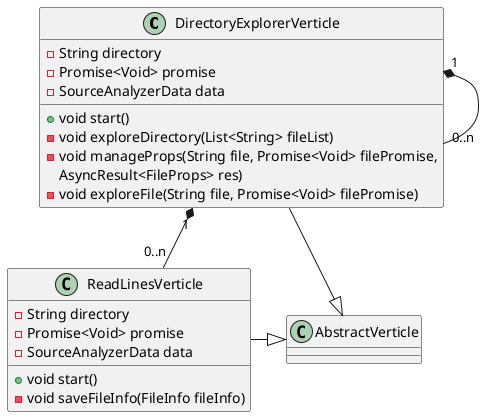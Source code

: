 @startuml

class DirectoryExplorerVerticle {
    {field} - String directory
    - Promise<Void> promise
    - SourceAnalyzerData data
    + void start()
    - void exploreDirectory(List<String> fileList)
    - void manageProps(String file, Promise<Void> filePromise,
     AsyncResult<FileProps> res)
    - void exploreFile(String file, Promise<Void> filePromise)
}

class ReadLinesVerticle {
    {field} - String directory
    - Promise<Void> promise
    - SourceAnalyzerData data
    + void start()
    - void saveFileInfo(FileInfo fileInfo)
}


DirectoryExplorerVerticle "1" *-- "0..n" DirectoryExplorerVerticle

DirectoryExplorerVerticle "1" *-- "0..n" ReadLinesVerticle

DirectoryExplorerVerticle --|> AbstractVerticle
ReadLinesVerticle -|> AbstractVerticle
@enduml